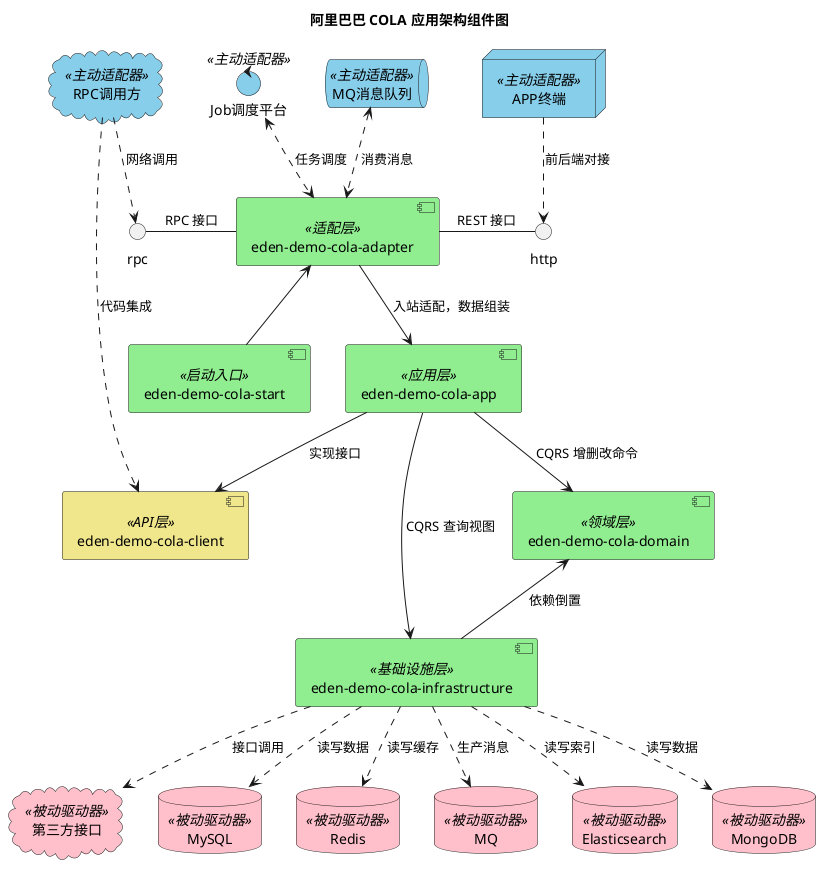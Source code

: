 @startuml

!if %variable_exists("$THEME")
title 阿里巴巴 COLA 应用架构组件图 - $THEME theme
!else
title 阿里巴巴 COLA 应用架构组件图
!endif

'skinparam BackgroundColor transparent

[eden-demo-cola-adapter] <<适配层>>
[eden-demo-cola-app] <<应用层>>
[eden-demo-cola-client] <<API层>>
[eden-demo-cola-domain] <<领域层>>
[eden-demo-cola-infrastructure] <<基础设施层>>
[eden-demo-cola-start] <<启动入口>>

[eden-demo-cola-start] -u-> [eden-demo-cola-adapter]
[eden-demo-cola-adapter] --> [eden-demo-cola-app]: 入站适配，数据组装
[eden-demo-cola-app] --> [eden-demo-cola-client]: 实现接口
[eden-demo-cola-app] --> [eden-demo-cola-domain]: CQRS 增删改命令
[eden-demo-cola-app] --> [eden-demo-cola-infrastructure]: CQRS 查询视图
[eden-demo-cola-infrastructure] -up-> [eden-demo-cola-domain]: 依赖倒置

node "APP终端" <<主动适配器>>
cloud "RPC调用方" <<主动适配器>>
control "Job调度平台" <<主动适配器>>
queue "MQ消息队列" <<主动适配器>>

cloud "第三方接口" <<被动驱动器>>
database "MySQL" <<被动驱动器>>
database "Redis" <<被动驱动器>>
database "MQ" <<被动驱动器>>
database "Elasticsearch" <<被动驱动器>>
database "MongoDB" <<被动驱动器>>

[eden-demo-cola-adapter] -r- http: REST 接口
[APP终端] .d.> http: 前后端对接
[eden-demo-cola-adapter] -l- rpc: RPC 接口
[RPC调用方] .d.> rpc: 网络调用
[RPC调用方] ..> [eden-demo-cola-client]: 代码集成
[Job调度平台] <.d.> [eden-demo-cola-adapter]: 任务调度
[eden-demo-cola-adapter] <.u.> [MQ消息队列]: 消费消息

[eden-demo-cola-infrastructure] .d.> MySQL: 读写数据
[eden-demo-cola-infrastructure] .d.> Elasticsearch: 读写索引
[eden-demo-cola-infrastructure] .d.> MongoDB: 读写数据
[eden-demo-cola-infrastructure] .d.> MQ: 生产消息
[eden-demo-cola-infrastructure] .d.> Redis: 读写缓存
[eden-demo-cola-infrastructure] .d.> 第三方接口: 接口调用

skinparam component {
 	backgroundColor<<适配层>> LightGreen
    backgroundColor<<应用层>> LightGreen
    backgroundColor<<领域层>> LightGreen
    backgroundColor<<基础设施层>> LightGreen
    backgroundColor<<启动入口>> LightGreen
    backgroundColor<<API层>> Khaki
}

skinparam cloud {
    backgroundColor<<主动适配器>> SkyBlue
    backgroundColor<<被动驱动器>> Pink
}

skinparam database {
    backgroundColor<<主动适配器>> SkyBlue
    backgroundColor<<被动驱动器>> Pink
}

skinparam queue {
    backgroundColor<<主动适配器>> SkyBlue
    backgroundColor<<被动驱动器>> Pink
}

skinparam control {
    backgroundColor<<主动适配器>> SkyBlue
    backgroundColor<<被动驱动器>> Pink
}

skinparam node {
    backgroundColor<<主动适配器>> SkyBlue
    backgroundColor<<被动驱动器>> Pink
}

@enduml
